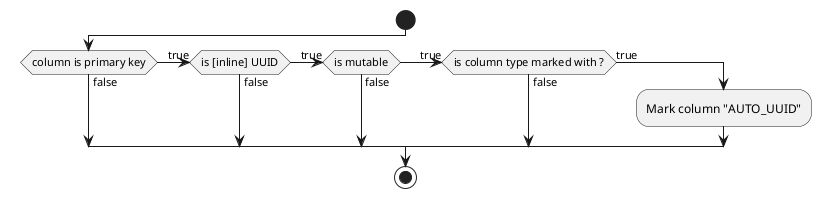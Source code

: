 

@startuml
start
if (column is primary key) then (false)
(true) elseif (is [inline] UUID) then (false)
(true) elseif (is mutable) then (false)
(true) elseif (is column type marked with ?) then (false)
else (true)
    :Mark column "AUTO_UUID";
endif
stop
@enduml
